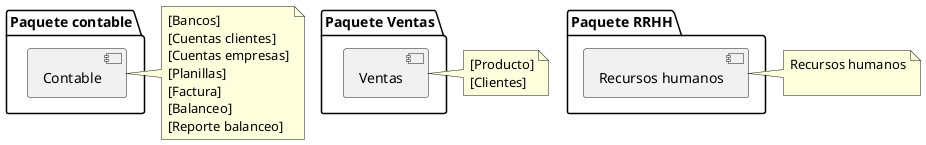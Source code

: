 
@startuml Paquetes primera parte
package "Paquete contable" {
    [Contable]
  
  
}

note right of [Contable]
  [Bancos]
  [Cuentas clientes]
  [Cuentas empresas]
  [Planillas]
  [Factura]
  [Balanceo]
  [Reporte balanceo]
end note



package "Paquete Ventas" {
    [Ventas]

 
  
}

note right of [Ventas]
  [Producto]
  [Clientes]
end note


package "Paquete RRHH" {
 
  [Recursos humanos]
}

note right of [Recursos humanos]
  Recursos humanos
  
end note

@enduml